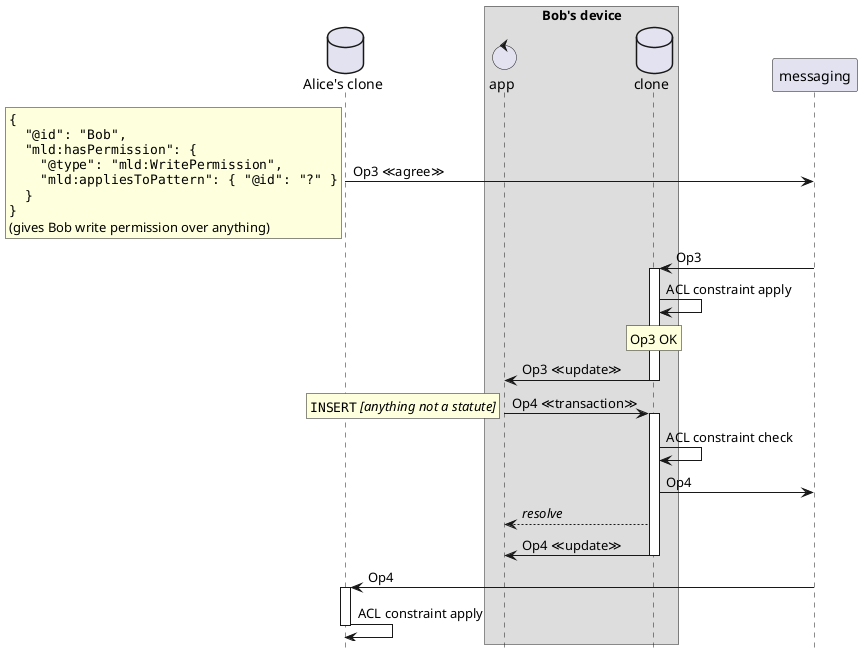 @startuml
'https://plantuml.com/sequence-diagram
hide footbox

database "Alice's clone" as genesis
box Bob's device
control "app" as proc2
database "clone" as clone2
end box

genesis -> messaging: Op3 ≪agree≫
rnote left
<code>
{
  "@id": "Bob",
  "mld:hasPermission": {
    "@type": "mld:WritePermission",
    "mld:appliesToPattern": { "@id": "?" }
  }
}
</code>
(gives Bob write permission over anything)
end note

messaging -> clone2 ++: Op3
clone2 -> clone2: ACL constraint apply
rnote over clone2: Op3 OK
clone2 -> proc2 --: Op3 ≪update≫

proc2 -> clone2 ++: Op4 ≪transaction≫
rnote left: ""INSERT"" //[anything not a statute]//

clone2 -> clone2: ACL constraint check

clone2 -> messaging: Op4
clone2 --> proc2: //resolve//
clone2 -> proc2 --: Op4 ≪update≫
messaging -> genesis ++: Op4
genesis -> genesis --: ACL constraint apply

@enduml